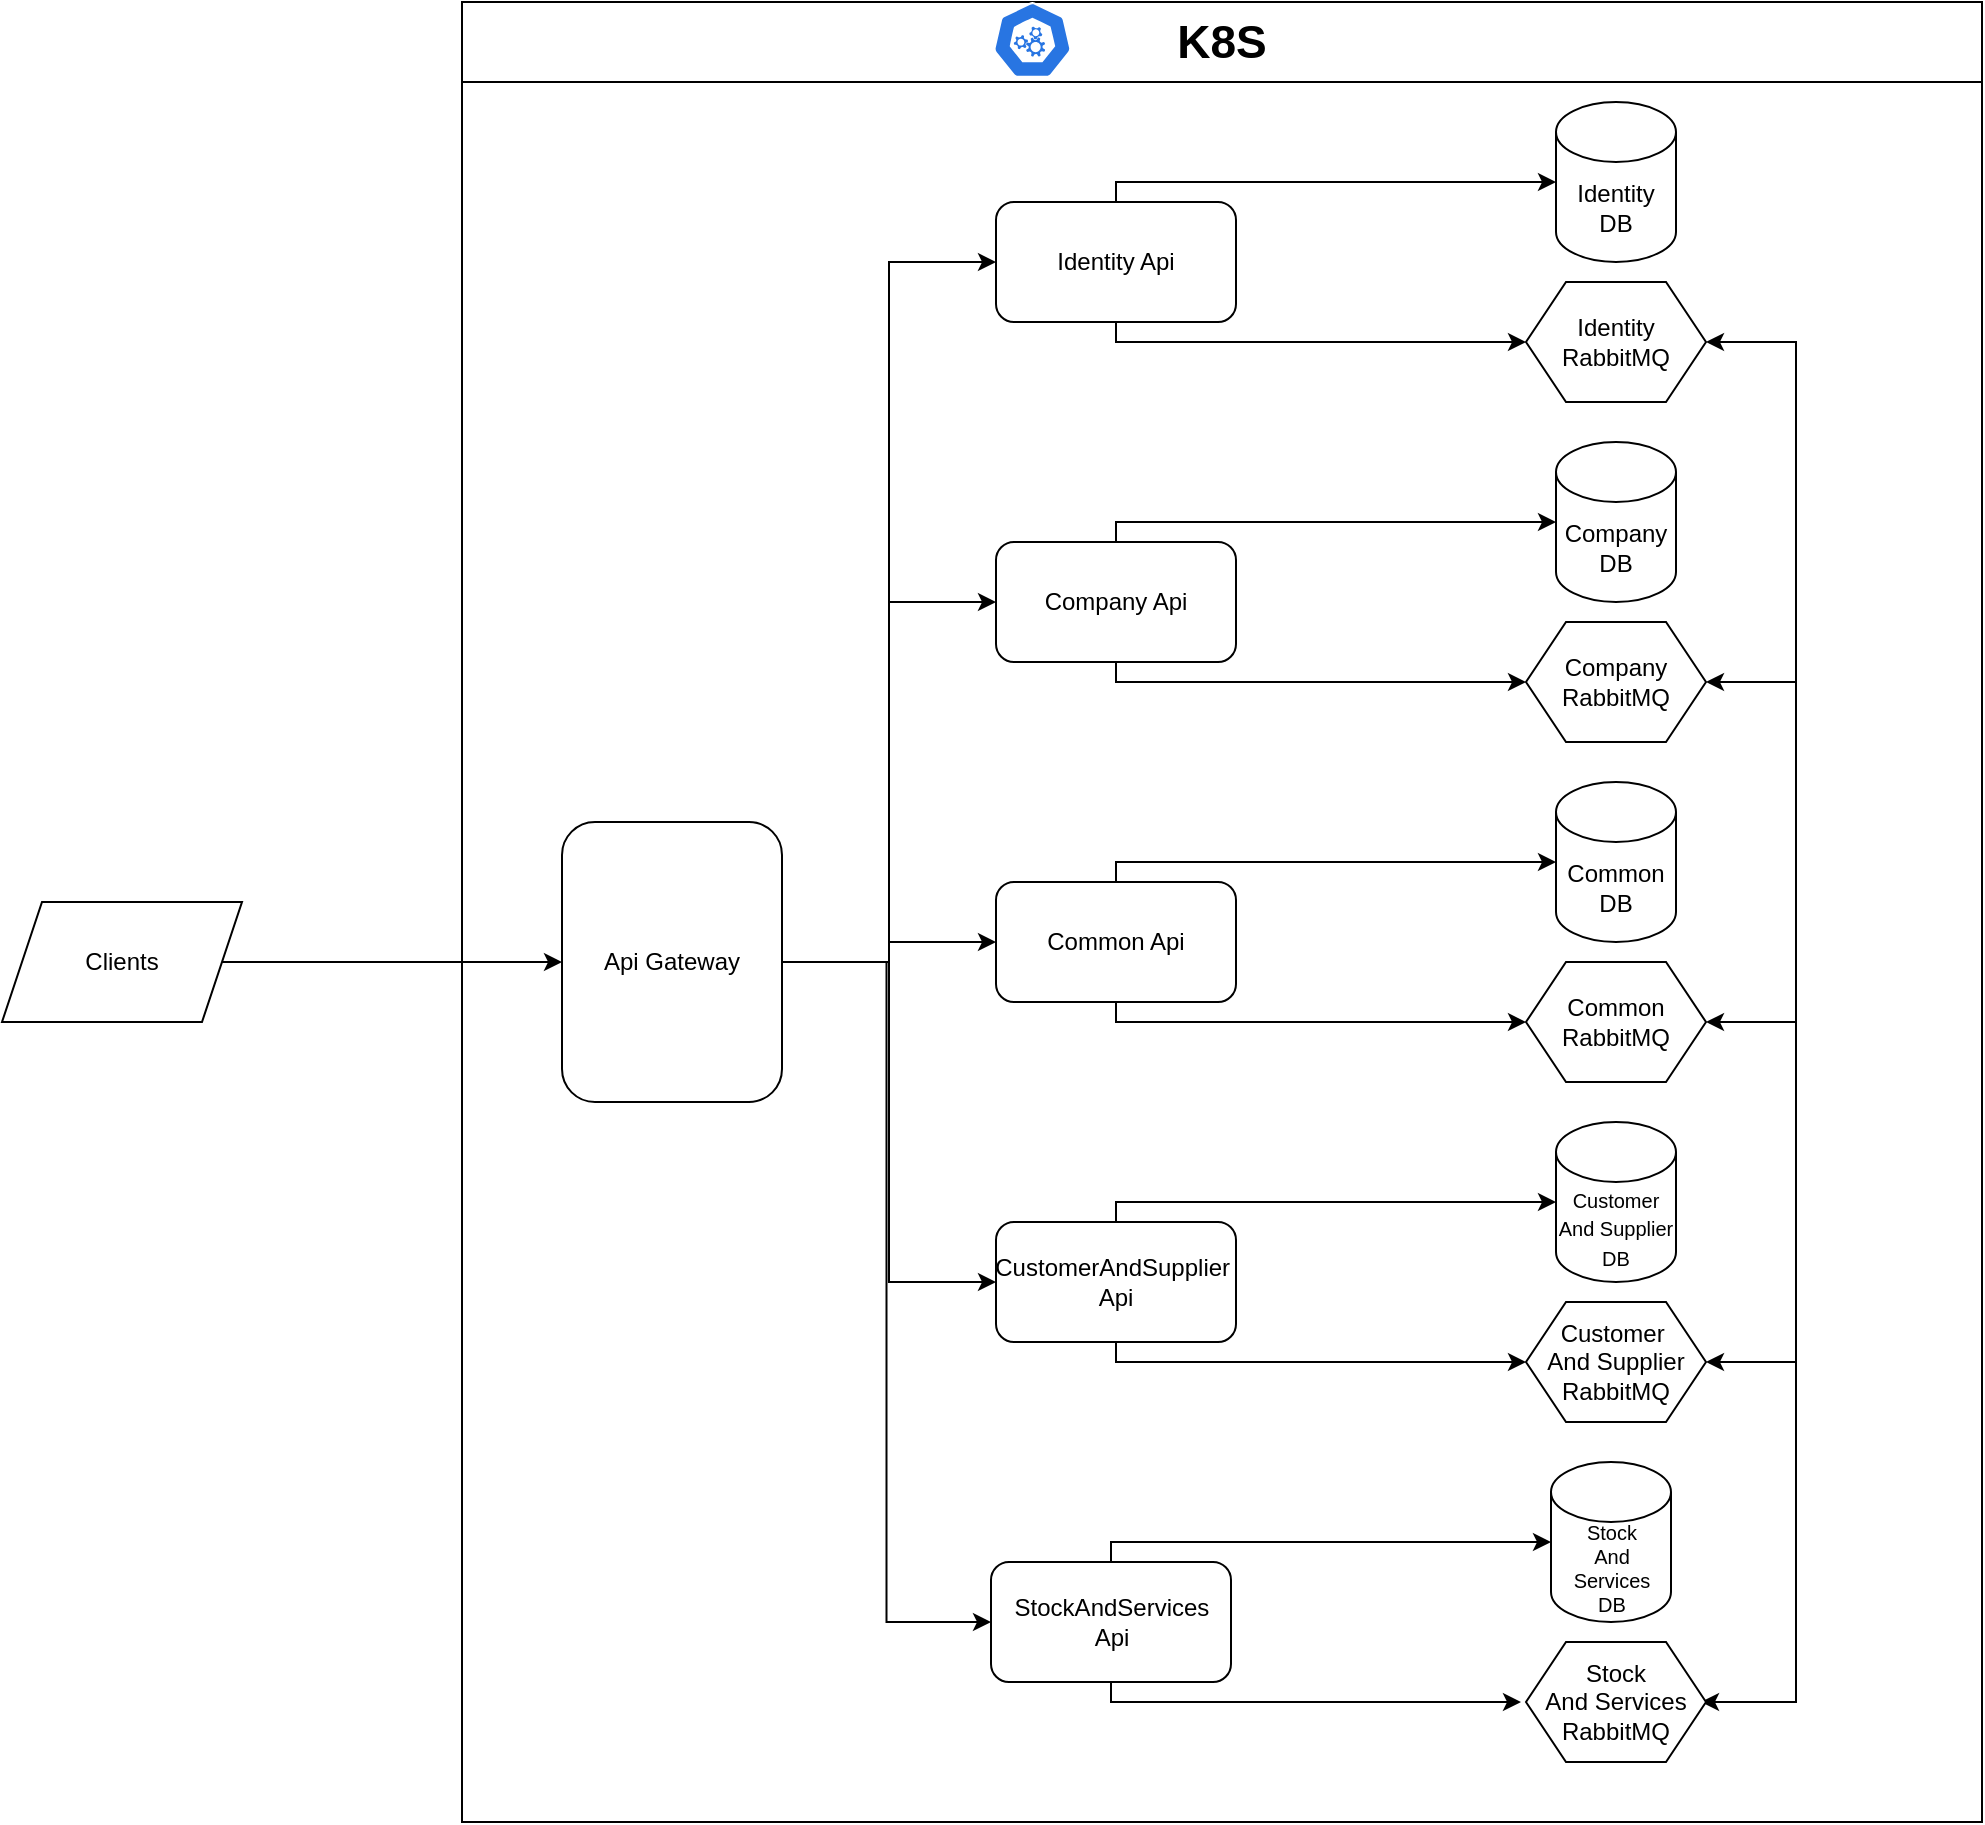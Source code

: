 <mxfile version="24.6.4" type="github">
  <diagram name="Page-1" id="lzu_X96CEKzO7oHDuTMm">
    <mxGraphModel dx="2963" dy="1103" grid="1" gridSize="10" guides="1" tooltips="1" connect="1" arrows="1" fold="1" page="1" pageScale="1" pageWidth="850" pageHeight="1100" math="0" shadow="0">
      <root>
        <mxCell id="0" />
        <mxCell id="1" parent="0" />
        <mxCell id="X_tJtvfWwpmisPSyXEL7-6" value="&lt;font style=&quot;font-size: 23px;&quot;&gt;K8S&lt;/font&gt;" style="swimlane;whiteSpace=wrap;html=1;startSize=40;gradientColor=none;swimlaneFillColor=none;" vertex="1" parent="1">
          <mxGeometry x="300" y="60" width="760" height="910" as="geometry" />
        </mxCell>
        <mxCell id="X_tJtvfWwpmisPSyXEL7-7" value="" style="aspect=fixed;sketch=0;html=1;dashed=0;whitespace=wrap;verticalLabelPosition=bottom;verticalAlign=top;fillColor=#2875E2;strokeColor=#ffffff;points=[[0.005,0.63,0],[0.1,0.2,0],[0.9,0.2,0],[0.5,0,0],[0.995,0.63,0],[0.72,0.99,0],[0.5,1,0],[0.28,0.99,0]];shape=mxgraph.kubernetes.icon2;prIcon=api" vertex="1" parent="X_tJtvfWwpmisPSyXEL7-6">
          <mxGeometry x="265.42" width="39.58" height="38" as="geometry" />
        </mxCell>
        <mxCell id="X_tJtvfWwpmisPSyXEL7-23" style="edgeStyle=orthogonalEdgeStyle;rounded=0;orthogonalLoop=1;jettySize=auto;html=1;" edge="1" parent="X_tJtvfWwpmisPSyXEL7-6" source="X_tJtvfWwpmisPSyXEL7-11" target="X_tJtvfWwpmisPSyXEL7-19">
          <mxGeometry relative="1" as="geometry">
            <Array as="points">
              <mxPoint x="327" y="90" />
            </Array>
          </mxGeometry>
        </mxCell>
        <mxCell id="X_tJtvfWwpmisPSyXEL7-24" style="edgeStyle=orthogonalEdgeStyle;rounded=0;orthogonalLoop=1;jettySize=auto;html=1;entryX=0;entryY=0.5;entryDx=0;entryDy=0;" edge="1" parent="X_tJtvfWwpmisPSyXEL7-6" source="X_tJtvfWwpmisPSyXEL7-11" target="X_tJtvfWwpmisPSyXEL7-21">
          <mxGeometry relative="1" as="geometry">
            <Array as="points">
              <mxPoint x="327" y="170" />
              <mxPoint x="532" y="170" />
            </Array>
          </mxGeometry>
        </mxCell>
        <mxCell id="X_tJtvfWwpmisPSyXEL7-11" value="Identity Api" style="rounded=1;whiteSpace=wrap;html=1;" vertex="1" parent="X_tJtvfWwpmisPSyXEL7-6">
          <mxGeometry x="267" y="100" width="120" height="60" as="geometry" />
        </mxCell>
        <mxCell id="X_tJtvfWwpmisPSyXEL7-19" value="Identity DB" style="shape=cylinder3;whiteSpace=wrap;html=1;boundedLbl=1;backgroundOutline=1;size=15;" vertex="1" parent="X_tJtvfWwpmisPSyXEL7-6">
          <mxGeometry x="547" y="50" width="60" height="80" as="geometry" />
        </mxCell>
        <mxCell id="X_tJtvfWwpmisPSyXEL7-54" style="rounded=0;orthogonalLoop=1;jettySize=auto;html=1;exitX=1;exitY=0.5;exitDx=0;exitDy=0;entryX=1;entryY=0.5;entryDx=0;entryDy=0;strokeColor=default;startArrow=classic;startFill=1;edgeStyle=orthogonalEdgeStyle;" edge="1" parent="X_tJtvfWwpmisPSyXEL7-6" source="X_tJtvfWwpmisPSyXEL7-21">
          <mxGeometry relative="1" as="geometry">
            <mxPoint x="619.5" y="850" as="targetPoint" />
            <Array as="points">
              <mxPoint x="667" y="170" />
              <mxPoint x="667" y="850" />
            </Array>
          </mxGeometry>
        </mxCell>
        <mxCell id="X_tJtvfWwpmisPSyXEL7-21" value="Identity RabbitMQ" style="shape=hexagon;perimeter=hexagonPerimeter2;whiteSpace=wrap;html=1;fixedSize=1;" vertex="1" parent="X_tJtvfWwpmisPSyXEL7-6">
          <mxGeometry x="532" y="140" width="90" height="60" as="geometry" />
        </mxCell>
        <mxCell id="X_tJtvfWwpmisPSyXEL7-30" style="edgeStyle=orthogonalEdgeStyle;rounded=0;orthogonalLoop=1;jettySize=auto;html=1;" edge="1" parent="X_tJtvfWwpmisPSyXEL7-6" source="X_tJtvfWwpmisPSyXEL7-32" target="X_tJtvfWwpmisPSyXEL7-33">
          <mxGeometry relative="1" as="geometry">
            <Array as="points">
              <mxPoint x="327" y="260" />
            </Array>
          </mxGeometry>
        </mxCell>
        <mxCell id="X_tJtvfWwpmisPSyXEL7-31" style="edgeStyle=orthogonalEdgeStyle;rounded=0;orthogonalLoop=1;jettySize=auto;html=1;entryX=0;entryY=0.5;entryDx=0;entryDy=0;" edge="1" parent="X_tJtvfWwpmisPSyXEL7-6" source="X_tJtvfWwpmisPSyXEL7-32" target="X_tJtvfWwpmisPSyXEL7-34">
          <mxGeometry relative="1" as="geometry">
            <Array as="points">
              <mxPoint x="327" y="340" />
              <mxPoint x="532" y="340" />
            </Array>
          </mxGeometry>
        </mxCell>
        <mxCell id="X_tJtvfWwpmisPSyXEL7-32" value="Company Api" style="rounded=1;whiteSpace=wrap;html=1;" vertex="1" parent="X_tJtvfWwpmisPSyXEL7-6">
          <mxGeometry x="267" y="270" width="120" height="60" as="geometry" />
        </mxCell>
        <mxCell id="X_tJtvfWwpmisPSyXEL7-33" value="Company DB" style="shape=cylinder3;whiteSpace=wrap;html=1;boundedLbl=1;backgroundOutline=1;size=15;" vertex="1" parent="X_tJtvfWwpmisPSyXEL7-6">
          <mxGeometry x="547" y="220" width="60" height="80" as="geometry" />
        </mxCell>
        <mxCell id="X_tJtvfWwpmisPSyXEL7-58" style="edgeStyle=orthogonalEdgeStyle;rounded=0;orthogonalLoop=1;jettySize=auto;html=1;endArrow=none;endFill=0;startArrow=classic;startFill=1;" edge="1" parent="X_tJtvfWwpmisPSyXEL7-6" source="X_tJtvfWwpmisPSyXEL7-34">
          <mxGeometry relative="1" as="geometry">
            <mxPoint x="667" y="340" as="targetPoint" />
          </mxGeometry>
        </mxCell>
        <mxCell id="X_tJtvfWwpmisPSyXEL7-34" value="Company&lt;div&gt;RabbitMQ&lt;/div&gt;" style="shape=hexagon;perimeter=hexagonPerimeter2;whiteSpace=wrap;html=1;fixedSize=1;" vertex="1" parent="X_tJtvfWwpmisPSyXEL7-6">
          <mxGeometry x="532" y="310" width="90" height="60" as="geometry" />
        </mxCell>
        <mxCell id="X_tJtvfWwpmisPSyXEL7-35" style="edgeStyle=orthogonalEdgeStyle;rounded=0;orthogonalLoop=1;jettySize=auto;html=1;" edge="1" parent="X_tJtvfWwpmisPSyXEL7-6" source="X_tJtvfWwpmisPSyXEL7-37" target="X_tJtvfWwpmisPSyXEL7-38">
          <mxGeometry relative="1" as="geometry">
            <Array as="points">
              <mxPoint x="327" y="430" />
            </Array>
          </mxGeometry>
        </mxCell>
        <mxCell id="X_tJtvfWwpmisPSyXEL7-36" style="edgeStyle=orthogonalEdgeStyle;rounded=0;orthogonalLoop=1;jettySize=auto;html=1;entryX=0;entryY=0.5;entryDx=0;entryDy=0;" edge="1" parent="X_tJtvfWwpmisPSyXEL7-6" source="X_tJtvfWwpmisPSyXEL7-37" target="X_tJtvfWwpmisPSyXEL7-39">
          <mxGeometry relative="1" as="geometry">
            <Array as="points">
              <mxPoint x="327" y="510" />
              <mxPoint x="532" y="510" />
            </Array>
          </mxGeometry>
        </mxCell>
        <mxCell id="X_tJtvfWwpmisPSyXEL7-37" value="Common Api" style="rounded=1;whiteSpace=wrap;html=1;" vertex="1" parent="X_tJtvfWwpmisPSyXEL7-6">
          <mxGeometry x="267" y="440" width="120" height="60" as="geometry" />
        </mxCell>
        <mxCell id="X_tJtvfWwpmisPSyXEL7-38" value="Common DB" style="shape=cylinder3;whiteSpace=wrap;html=1;boundedLbl=1;backgroundOutline=1;size=15;" vertex="1" parent="X_tJtvfWwpmisPSyXEL7-6">
          <mxGeometry x="547" y="390" width="60" height="80" as="geometry" />
        </mxCell>
        <mxCell id="X_tJtvfWwpmisPSyXEL7-60" style="edgeStyle=orthogonalEdgeStyle;rounded=0;orthogonalLoop=1;jettySize=auto;html=1;endArrow=none;endFill=0;startArrow=classic;startFill=1;" edge="1" parent="X_tJtvfWwpmisPSyXEL7-6" source="X_tJtvfWwpmisPSyXEL7-39">
          <mxGeometry relative="1" as="geometry">
            <mxPoint x="667" y="510" as="targetPoint" />
          </mxGeometry>
        </mxCell>
        <mxCell id="X_tJtvfWwpmisPSyXEL7-39" value="Common RabbitMQ" style="shape=hexagon;perimeter=hexagonPerimeter2;whiteSpace=wrap;html=1;fixedSize=1;" vertex="1" parent="X_tJtvfWwpmisPSyXEL7-6">
          <mxGeometry x="532" y="480" width="90" height="60" as="geometry" />
        </mxCell>
        <mxCell id="X_tJtvfWwpmisPSyXEL7-44" style="edgeStyle=orthogonalEdgeStyle;rounded=0;orthogonalLoop=1;jettySize=auto;html=1;" edge="1" parent="X_tJtvfWwpmisPSyXEL7-6" source="X_tJtvfWwpmisPSyXEL7-46" target="X_tJtvfWwpmisPSyXEL7-47">
          <mxGeometry relative="1" as="geometry">
            <Array as="points">
              <mxPoint x="327" y="600" />
            </Array>
          </mxGeometry>
        </mxCell>
        <mxCell id="X_tJtvfWwpmisPSyXEL7-45" style="edgeStyle=orthogonalEdgeStyle;rounded=0;orthogonalLoop=1;jettySize=auto;html=1;entryX=0;entryY=0.5;entryDx=0;entryDy=0;" edge="1" parent="X_tJtvfWwpmisPSyXEL7-6" source="X_tJtvfWwpmisPSyXEL7-46" target="X_tJtvfWwpmisPSyXEL7-48">
          <mxGeometry relative="1" as="geometry">
            <Array as="points">
              <mxPoint x="327" y="680" />
              <mxPoint x="532" y="680" />
            </Array>
          </mxGeometry>
        </mxCell>
        <mxCell id="X_tJtvfWwpmisPSyXEL7-46" value="CustomerAndSupplier&amp;nbsp; Api" style="rounded=1;whiteSpace=wrap;html=1;" vertex="1" parent="X_tJtvfWwpmisPSyXEL7-6">
          <mxGeometry x="267" y="610" width="120" height="60" as="geometry" />
        </mxCell>
        <mxCell id="X_tJtvfWwpmisPSyXEL7-47" value="&lt;font style=&quot;font-size: 10px;&quot;&gt;Customer And Supplier DB&lt;/font&gt;" style="shape=cylinder3;whiteSpace=wrap;html=1;boundedLbl=1;backgroundOutline=1;size=15;" vertex="1" parent="X_tJtvfWwpmisPSyXEL7-6">
          <mxGeometry x="547" y="560" width="60" height="80" as="geometry" />
        </mxCell>
        <mxCell id="X_tJtvfWwpmisPSyXEL7-61" style="edgeStyle=orthogonalEdgeStyle;rounded=0;orthogonalLoop=1;jettySize=auto;html=1;endArrow=none;endFill=0;startArrow=classic;startFill=1;" edge="1" parent="X_tJtvfWwpmisPSyXEL7-6" source="X_tJtvfWwpmisPSyXEL7-48">
          <mxGeometry relative="1" as="geometry">
            <mxPoint x="667" y="680" as="targetPoint" />
          </mxGeometry>
        </mxCell>
        <mxCell id="X_tJtvfWwpmisPSyXEL7-48" value="Customer&amp;nbsp;&lt;div&gt;And Supplier RabbitMQ&lt;/div&gt;" style="shape=hexagon;perimeter=hexagonPerimeter2;whiteSpace=wrap;html=1;fixedSize=1;" vertex="1" parent="X_tJtvfWwpmisPSyXEL7-6">
          <mxGeometry x="532" y="650" width="90" height="60" as="geometry" />
        </mxCell>
        <mxCell id="X_tJtvfWwpmisPSyXEL7-49" style="edgeStyle=orthogonalEdgeStyle;rounded=0;orthogonalLoop=1;jettySize=auto;html=1;" edge="1" parent="X_tJtvfWwpmisPSyXEL7-6" source="X_tJtvfWwpmisPSyXEL7-51" target="X_tJtvfWwpmisPSyXEL7-52">
          <mxGeometry relative="1" as="geometry">
            <Array as="points">
              <mxPoint x="324.5" y="770" />
            </Array>
          </mxGeometry>
        </mxCell>
        <mxCell id="X_tJtvfWwpmisPSyXEL7-50" style="edgeStyle=orthogonalEdgeStyle;rounded=0;orthogonalLoop=1;jettySize=auto;html=1;entryX=0;entryY=0.5;entryDx=0;entryDy=0;" edge="1" parent="X_tJtvfWwpmisPSyXEL7-6" source="X_tJtvfWwpmisPSyXEL7-51">
          <mxGeometry relative="1" as="geometry">
            <Array as="points">
              <mxPoint x="324.5" y="850" />
              <mxPoint x="529.5" y="850" />
            </Array>
            <mxPoint x="529.5" y="850" as="targetPoint" />
          </mxGeometry>
        </mxCell>
        <mxCell id="X_tJtvfWwpmisPSyXEL7-51" value="StockAndServices&lt;div&gt;Api&lt;/div&gt;" style="rounded=1;whiteSpace=wrap;html=1;" vertex="1" parent="X_tJtvfWwpmisPSyXEL7-6">
          <mxGeometry x="264.5" y="780" width="120" height="60" as="geometry" />
        </mxCell>
        <mxCell id="X_tJtvfWwpmisPSyXEL7-52" value="&lt;font style=&quot;font-size: 10px;&quot;&gt;Stock&lt;/font&gt;&lt;div style=&quot;font-size: 10px;&quot;&gt;&lt;font style=&quot;font-size: 10px;&quot;&gt;And&lt;/font&gt;&lt;/div&gt;&lt;div style=&quot;font-size: 10px;&quot;&gt;&lt;font style=&quot;font-size: 10px;&quot;&gt;Services&lt;/font&gt;&lt;div style=&quot;font-size: 10px;&quot;&gt;&lt;font style=&quot;font-size: 10px;&quot;&gt;DB&lt;/font&gt;&lt;/div&gt;&lt;/div&gt;" style="shape=cylinder3;whiteSpace=wrap;html=1;boundedLbl=1;backgroundOutline=1;size=15;fontSize=10;" vertex="1" parent="X_tJtvfWwpmisPSyXEL7-6">
          <mxGeometry x="544.5" y="730" width="60" height="80" as="geometry" />
        </mxCell>
        <mxCell id="X_tJtvfWwpmisPSyXEL7-53" value="Stock&lt;div&gt;And&amp;nbsp;&lt;span style=&quot;background-color: initial;&quot;&gt;Services&lt;/span&gt;&lt;/div&gt;&lt;div&gt;RabbitMQ&lt;/div&gt;" style="shape=hexagon;perimeter=hexagonPerimeter2;whiteSpace=wrap;html=1;fixedSize=1;" vertex="1" parent="X_tJtvfWwpmisPSyXEL7-6">
          <mxGeometry x="532" y="820" width="90" height="60" as="geometry" />
        </mxCell>
        <mxCell id="X_tJtvfWwpmisPSyXEL7-64" style="edgeStyle=orthogonalEdgeStyle;rounded=0;orthogonalLoop=1;jettySize=auto;html=1;entryX=0;entryY=0.5;entryDx=0;entryDy=0;" edge="1" parent="X_tJtvfWwpmisPSyXEL7-6" source="X_tJtvfWwpmisPSyXEL7-63" target="X_tJtvfWwpmisPSyXEL7-11">
          <mxGeometry relative="1" as="geometry" />
        </mxCell>
        <mxCell id="X_tJtvfWwpmisPSyXEL7-65" style="edgeStyle=orthogonalEdgeStyle;rounded=0;orthogonalLoop=1;jettySize=auto;html=1;exitX=1;exitY=0.5;exitDx=0;exitDy=0;entryX=0;entryY=0.5;entryDx=0;entryDy=0;" edge="1" parent="X_tJtvfWwpmisPSyXEL7-6" source="X_tJtvfWwpmisPSyXEL7-63" target="X_tJtvfWwpmisPSyXEL7-32">
          <mxGeometry relative="1" as="geometry" />
        </mxCell>
        <mxCell id="X_tJtvfWwpmisPSyXEL7-66" style="edgeStyle=orthogonalEdgeStyle;rounded=0;orthogonalLoop=1;jettySize=auto;html=1;exitX=1;exitY=0.5;exitDx=0;exitDy=0;entryX=0;entryY=0.5;entryDx=0;entryDy=0;" edge="1" parent="X_tJtvfWwpmisPSyXEL7-6" source="X_tJtvfWwpmisPSyXEL7-63" target="X_tJtvfWwpmisPSyXEL7-37">
          <mxGeometry relative="1" as="geometry" />
        </mxCell>
        <mxCell id="X_tJtvfWwpmisPSyXEL7-67" style="edgeStyle=orthogonalEdgeStyle;rounded=0;orthogonalLoop=1;jettySize=auto;html=1;exitX=1;exitY=0.5;exitDx=0;exitDy=0;entryX=0;entryY=0.5;entryDx=0;entryDy=0;" edge="1" parent="X_tJtvfWwpmisPSyXEL7-6" source="X_tJtvfWwpmisPSyXEL7-63" target="X_tJtvfWwpmisPSyXEL7-46">
          <mxGeometry relative="1" as="geometry" />
        </mxCell>
        <mxCell id="X_tJtvfWwpmisPSyXEL7-68" style="edgeStyle=orthogonalEdgeStyle;rounded=0;orthogonalLoop=1;jettySize=auto;html=1;exitX=1;exitY=0.5;exitDx=0;exitDy=0;entryX=0;entryY=0.5;entryDx=0;entryDy=0;" edge="1" parent="X_tJtvfWwpmisPSyXEL7-6" source="X_tJtvfWwpmisPSyXEL7-63" target="X_tJtvfWwpmisPSyXEL7-51">
          <mxGeometry relative="1" as="geometry" />
        </mxCell>
        <mxCell id="X_tJtvfWwpmisPSyXEL7-63" value="Api Gateway" style="rounded=1;whiteSpace=wrap;html=1;" vertex="1" parent="X_tJtvfWwpmisPSyXEL7-6">
          <mxGeometry x="50" y="410" width="110" height="140" as="geometry" />
        </mxCell>
        <mxCell id="X_tJtvfWwpmisPSyXEL7-70" style="edgeStyle=orthogonalEdgeStyle;rounded=0;orthogonalLoop=1;jettySize=auto;html=1;entryX=0;entryY=0.5;entryDx=0;entryDy=0;" edge="1" parent="1" source="X_tJtvfWwpmisPSyXEL7-69" target="X_tJtvfWwpmisPSyXEL7-63">
          <mxGeometry relative="1" as="geometry" />
        </mxCell>
        <mxCell id="X_tJtvfWwpmisPSyXEL7-69" value="Clients" style="shape=parallelogram;perimeter=parallelogramPerimeter;whiteSpace=wrap;html=1;fixedSize=1;" vertex="1" parent="1">
          <mxGeometry x="70" y="510" width="120" height="60" as="geometry" />
        </mxCell>
      </root>
    </mxGraphModel>
  </diagram>
</mxfile>
